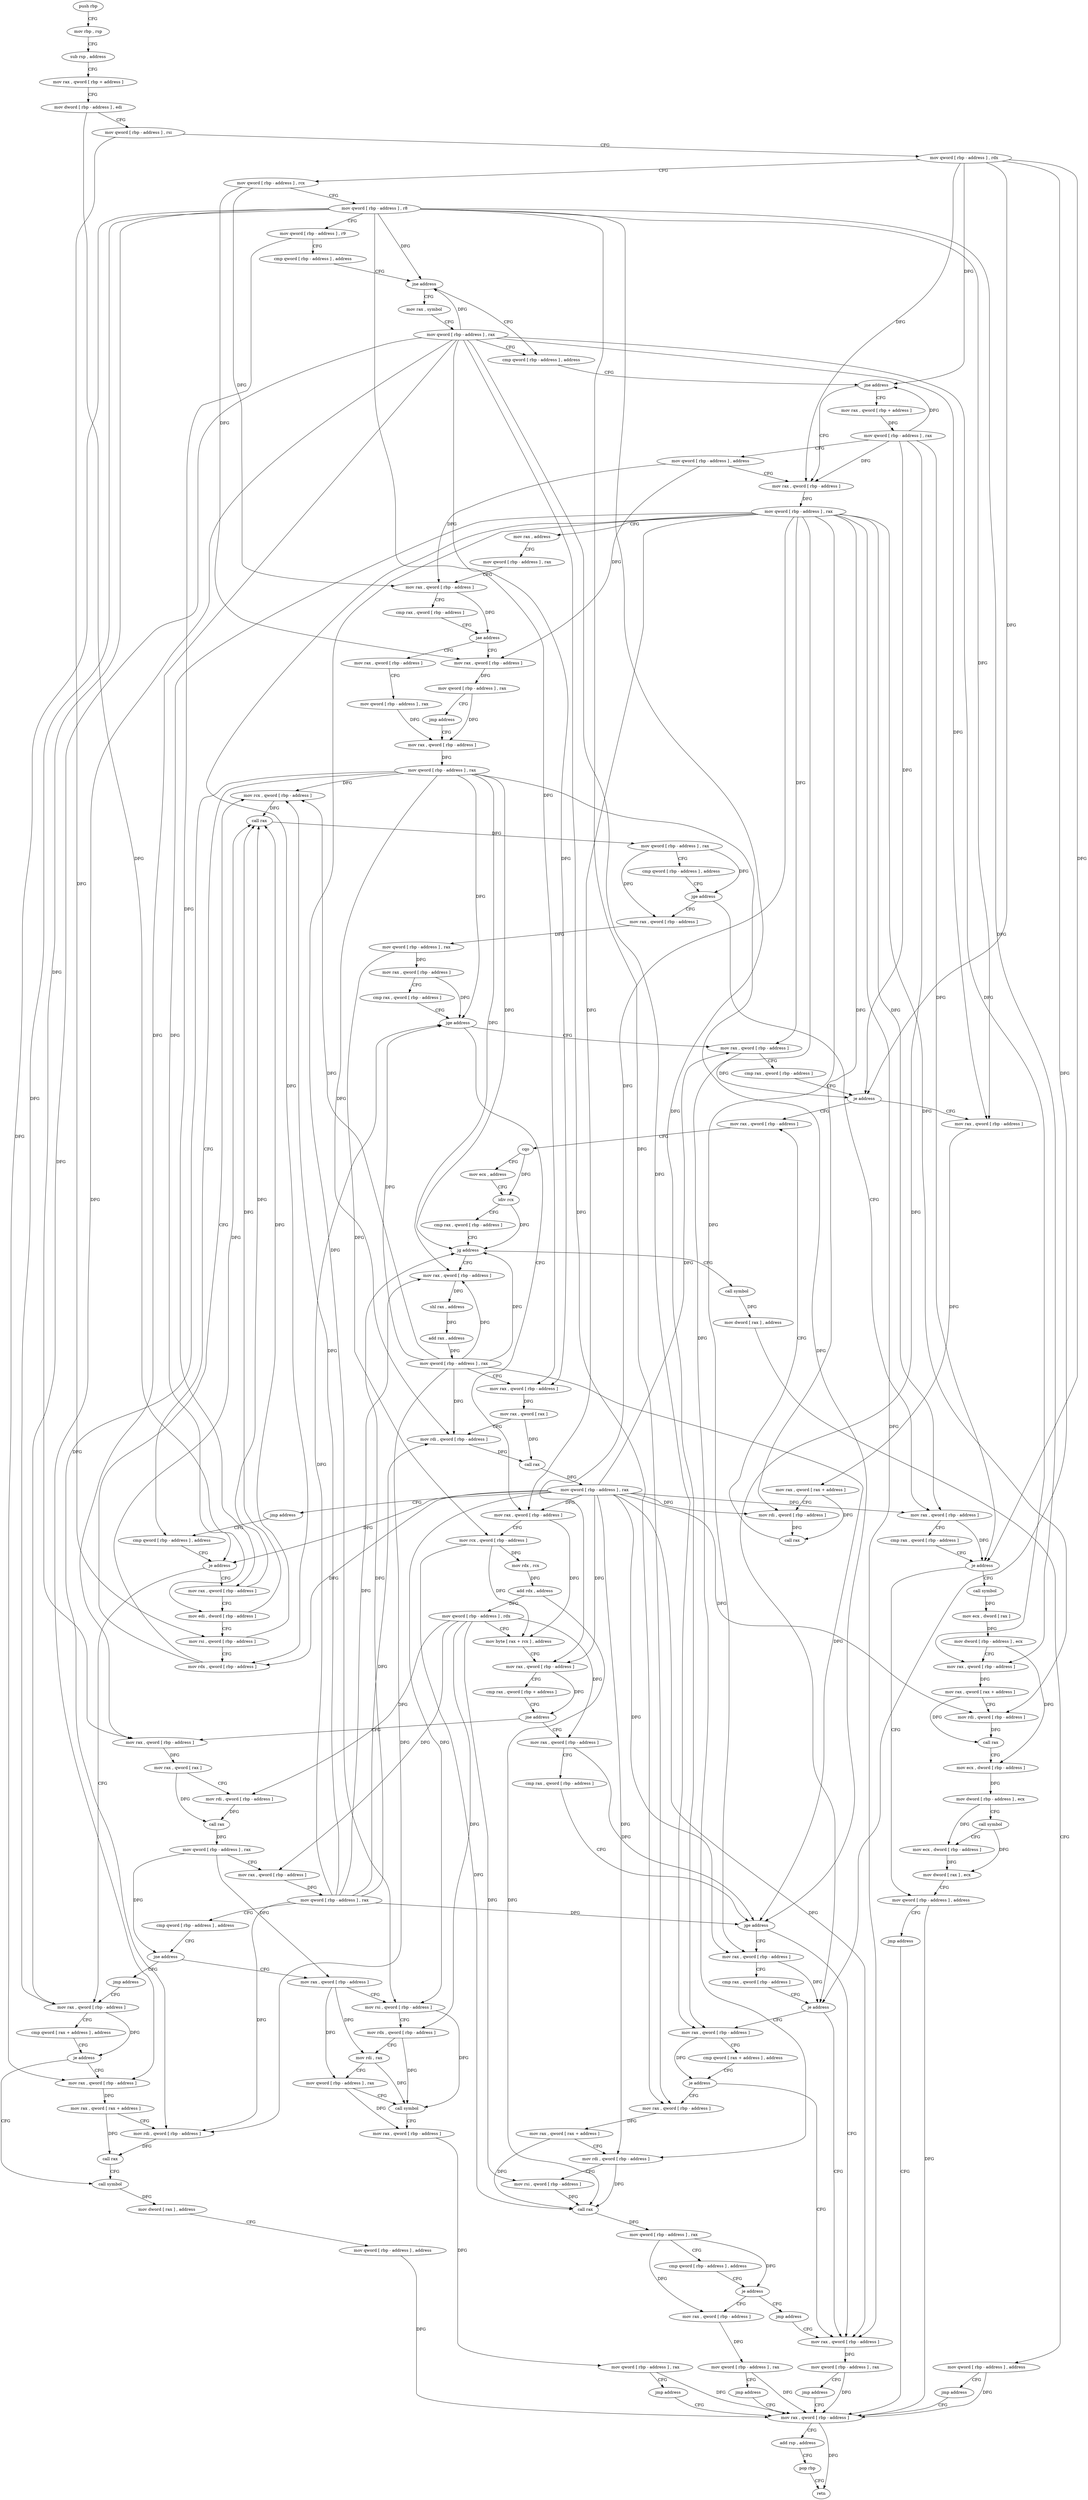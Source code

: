 digraph "func" {
"4304032" [label = "push rbp" ]
"4304033" [label = "mov rbp , rsp" ]
"4304036" [label = "sub rsp , address" ]
"4304043" [label = "mov rax , qword [ rbp + address ]" ]
"4304047" [label = "mov dword [ rbp - address ] , edi" ]
"4304050" [label = "mov qword [ rbp - address ] , rsi" ]
"4304054" [label = "mov qword [ rbp - address ] , rdx" ]
"4304058" [label = "mov qword [ rbp - address ] , rcx" ]
"4304062" [label = "mov qword [ rbp - address ] , r8" ]
"4304066" [label = "mov qword [ rbp - address ] , r9" ]
"4304070" [label = "cmp qword [ rbp - address ] , address" ]
"4304075" [label = "jne address" ]
"4304095" [label = "cmp qword [ rbp - address ] , address" ]
"4304081" [label = "mov rax , symbol" ]
"4304100" [label = "jne address" ]
"4304122" [label = "mov rax , qword [ rbp - address ]" ]
"4304106" [label = "mov rax , qword [ rbp + address ]" ]
"4304091" [label = "mov qword [ rbp - address ] , rax" ]
"4304126" [label = "mov qword [ rbp - address ] , rax" ]
"4304130" [label = "mov rax , address" ]
"4304140" [label = "mov qword [ rbp - address ] , rax" ]
"4304144" [label = "mov rax , qword [ rbp - address ]" ]
"4304148" [label = "cmp rax , qword [ rbp - address ]" ]
"4304152" [label = "jae address" ]
"4304171" [label = "mov rax , qword [ rbp - address ]" ]
"4304158" [label = "mov rax , qword [ rbp - address ]" ]
"4304110" [label = "mov qword [ rbp - address ] , rax" ]
"4304114" [label = "mov qword [ rbp - address ] , address" ]
"4304175" [label = "mov qword [ rbp - address ] , rax" ]
"4304179" [label = "mov rax , qword [ rbp - address ]" ]
"4304162" [label = "mov qword [ rbp - address ] , rax" ]
"4304166" [label = "jmp address" ]
"4304676" [label = "mov rax , qword [ rbp - address ]" ]
"4304680" [label = "cmp qword [ rax + address ] , address" ]
"4304685" [label = "je address" ]
"4304705" [label = "call symbol" ]
"4304691" [label = "mov rax , qword [ rbp - address ]" ]
"4304198" [label = "mov rax , qword [ rbp - address ]" ]
"4304202" [label = "mov edi , dword [ rbp - address ]" ]
"4304205" [label = "mov rsi , qword [ rbp - address ]" ]
"4304209" [label = "mov rdx , qword [ rbp - address ]" ]
"4304213" [label = "mov rcx , qword [ rbp - address ]" ]
"4304217" [label = "call rax" ]
"4304219" [label = "mov qword [ rbp - address ] , rax" ]
"4304223" [label = "cmp qword [ rbp - address ] , address" ]
"4304228" [label = "jge address" ]
"4304307" [label = "mov rax , qword [ rbp - address ]" ]
"4304234" [label = "mov rax , qword [ rbp - address ]" ]
"4304183" [label = "mov qword [ rbp - address ] , rax" ]
"4304187" [label = "cmp qword [ rbp - address ] , address" ]
"4304710" [label = "mov dword [ rax ] , address" ]
"4304716" [label = "mov qword [ rbp - address ] , address" ]
"4304724" [label = "mov rax , qword [ rbp - address ]" ]
"4304695" [label = "mov rax , qword [ rax + address ]" ]
"4304699" [label = "mov rdi , qword [ rbp - address ]" ]
"4304703" [label = "call rax" ]
"4304311" [label = "mov qword [ rbp - address ] , rax" ]
"4304315" [label = "mov rax , qword [ rbp - address ]" ]
"4304319" [label = "cmp rax , qword [ rbp - address ]" ]
"4304323" [label = "jge address" ]
"4304560" [label = "mov rax , qword [ rbp - address ]" ]
"4304329" [label = "mov rax , qword [ rbp - address ]" ]
"4304238" [label = "cmp rax , qword [ rbp - address ]" ]
"4304242" [label = "je address" ]
"4304294" [label = "mov qword [ rbp - address ] , address" ]
"4304248" [label = "call symbol" ]
"4304564" [label = "cmp rax , qword [ rbp - address ]" ]
"4304568" [label = "je address" ]
"4304588" [label = "mov rax , qword [ rbp - address ]" ]
"4304574" [label = "mov rax , qword [ rbp - address ]" ]
"4304333" [label = "mov rcx , qword [ rbp - address ]" ]
"4304337" [label = "mov rdx , rcx" ]
"4304340" [label = "add rdx , address" ]
"4304347" [label = "mov qword [ rbp - address ] , rdx" ]
"4304351" [label = "mov byte [ rax + rcx ] , address" ]
"4304355" [label = "mov rax , qword [ rbp - address ]" ]
"4304359" [label = "cmp rax , qword [ rbp + address ]" ]
"4304363" [label = "jne address" ]
"4304453" [label = "mov rax , qword [ rbp - address ]" ]
"4304369" [label = "mov rax , qword [ rbp - address ]" ]
"4304302" [label = "jmp address" ]
"4304253" [label = "mov ecx , dword [ rax ]" ]
"4304255" [label = "mov dword [ rbp - address ] , ecx" ]
"4304258" [label = "mov rax , qword [ rbp - address ]" ]
"4304262" [label = "mov rax , qword [ rax + address ]" ]
"4304266" [label = "mov rdi , qword [ rbp - address ]" ]
"4304270" [label = "call rax" ]
"4304272" [label = "mov ecx , dword [ rbp - address ]" ]
"4304275" [label = "mov dword [ rbp - address ] , ecx" ]
"4304281" [label = "call symbol" ]
"4304286" [label = "mov ecx , dword [ rbp - address ]" ]
"4304292" [label = "mov dword [ rax ] , ecx" ]
"4304592" [label = "cqo" ]
"4304594" [label = "mov ecx , address" ]
"4304599" [label = "idiv rcx" ]
"4304602" [label = "cmp rax , qword [ rbp - address ]" ]
"4304606" [label = "jg address" ]
"4304636" [label = "mov rax , qword [ rbp - address ]" ]
"4304612" [label = "call symbol" ]
"4304578" [label = "mov rax , qword [ rax + address ]" ]
"4304582" [label = "mov rdi , qword [ rbp - address ]" ]
"4304586" [label = "call rax" ]
"4304457" [label = "cmp rax , qword [ rbp - address ]" ]
"4304461" [label = "jge address" ]
"4304547" [label = "mov rax , qword [ rbp - address ]" ]
"4304467" [label = "mov rax , qword [ rbp - address ]" ]
"4304373" [label = "mov rax , qword [ rax ]" ]
"4304376" [label = "mov rdi , qword [ rbp - address ]" ]
"4304380" [label = "call rax" ]
"4304382" [label = "mov qword [ rbp - address ] , rax" ]
"4304386" [label = "mov rax , qword [ rbp - address ]" ]
"4304390" [label = "mov qword [ rbp - address ] , rax" ]
"4304394" [label = "cmp qword [ rbp - address ] , address" ]
"4304399" [label = "jne address" ]
"4304410" [label = "mov rax , qword [ rbp - address ]" ]
"4304405" [label = "jmp address" ]
"4304728" [label = "add rsp , address" ]
"4304735" [label = "pop rbp" ]
"4304736" [label = "retn" ]
"4304640" [label = "shl rax , address" ]
"4304644" [label = "add rax , address" ]
"4304650" [label = "mov qword [ rbp - address ] , rax" ]
"4304654" [label = "mov rax , qword [ rbp - address ]" ]
"4304658" [label = "mov rax , qword [ rax ]" ]
"4304661" [label = "mov rdi , qword [ rbp - address ]" ]
"4304665" [label = "call rax" ]
"4304667" [label = "mov qword [ rbp - address ] , rax" ]
"4304671" [label = "jmp address" ]
"4304617" [label = "mov dword [ rax ] , address" ]
"4304623" [label = "mov qword [ rbp - address ] , address" ]
"4304631" [label = "jmp address" ]
"4304551" [label = "mov qword [ rbp - address ] , rax" ]
"4304555" [label = "jmp address" ]
"4304471" [label = "cmp rax , qword [ rbp - address ]" ]
"4304475" [label = "je address" ]
"4304481" [label = "mov rax , qword [ rbp - address ]" ]
"4304414" [label = "mov rsi , qword [ rbp - address ]" ]
"4304418" [label = "mov rdx , qword [ rbp - address ]" ]
"4304422" [label = "mov rdi , rax" ]
"4304425" [label = "mov qword [ rbp - address ] , rax" ]
"4304432" [label = "call symbol" ]
"4304437" [label = "mov rax , qword [ rbp - address ]" ]
"4304444" [label = "mov qword [ rbp - address ] , rax" ]
"4304448" [label = "jmp address" ]
"4304192" [label = "je address" ]
"4304485" [label = "cmp qword [ rax + address ] , address" ]
"4304490" [label = "je address" ]
"4304496" [label = "mov rax , qword [ rbp - address ]" ]
"4304500" [label = "mov rax , qword [ rax + address ]" ]
"4304504" [label = "mov rdi , qword [ rbp - address ]" ]
"4304508" [label = "mov rsi , qword [ rbp - address ]" ]
"4304512" [label = "call rax" ]
"4304514" [label = "mov qword [ rbp - address ] , rax" ]
"4304518" [label = "cmp qword [ rbp - address ] , address" ]
"4304523" [label = "je address" ]
"4304542" [label = "jmp address" ]
"4304529" [label = "mov rax , qword [ rbp - address ]" ]
"4304533" [label = "mov qword [ rbp - address ] , rax" ]
"4304537" [label = "jmp address" ]
"4304032" -> "4304033" [ label = "CFG" ]
"4304033" -> "4304036" [ label = "CFG" ]
"4304036" -> "4304043" [ label = "CFG" ]
"4304043" -> "4304047" [ label = "CFG" ]
"4304047" -> "4304050" [ label = "CFG" ]
"4304047" -> "4304202" [ label = "DFG" ]
"4304050" -> "4304054" [ label = "CFG" ]
"4304050" -> "4304205" [ label = "DFG" ]
"4304054" -> "4304058" [ label = "CFG" ]
"4304054" -> "4304100" [ label = "DFG" ]
"4304054" -> "4304122" [ label = "DFG" ]
"4304054" -> "4304242" [ label = "DFG" ]
"4304054" -> "4304568" [ label = "DFG" ]
"4304054" -> "4304475" [ label = "DFG" ]
"4304058" -> "4304062" [ label = "CFG" ]
"4304058" -> "4304144" [ label = "DFG" ]
"4304058" -> "4304158" [ label = "DFG" ]
"4304062" -> "4304066" [ label = "CFG" ]
"4304062" -> "4304075" [ label = "DFG" ]
"4304062" -> "4304676" [ label = "DFG" ]
"4304062" -> "4304691" [ label = "DFG" ]
"4304062" -> "4304258" [ label = "DFG" ]
"4304062" -> "4304574" [ label = "DFG" ]
"4304062" -> "4304369" [ label = "DFG" ]
"4304062" -> "4304654" [ label = "DFG" ]
"4304062" -> "4304481" [ label = "DFG" ]
"4304062" -> "4304496" [ label = "DFG" ]
"4304066" -> "4304070" [ label = "CFG" ]
"4304066" -> "4304198" [ label = "DFG" ]
"4304070" -> "4304075" [ label = "CFG" ]
"4304075" -> "4304095" [ label = "CFG" ]
"4304075" -> "4304081" [ label = "CFG" ]
"4304095" -> "4304100" [ label = "CFG" ]
"4304081" -> "4304091" [ label = "CFG" ]
"4304100" -> "4304122" [ label = "CFG" ]
"4304100" -> "4304106" [ label = "CFG" ]
"4304122" -> "4304126" [ label = "DFG" ]
"4304106" -> "4304110" [ label = "DFG" ]
"4304091" -> "4304095" [ label = "CFG" ]
"4304091" -> "4304075" [ label = "DFG" ]
"4304091" -> "4304676" [ label = "DFG" ]
"4304091" -> "4304691" [ label = "DFG" ]
"4304091" -> "4304258" [ label = "DFG" ]
"4304091" -> "4304574" [ label = "DFG" ]
"4304091" -> "4304369" [ label = "DFG" ]
"4304091" -> "4304654" [ label = "DFG" ]
"4304091" -> "4304481" [ label = "DFG" ]
"4304091" -> "4304496" [ label = "DFG" ]
"4304126" -> "4304130" [ label = "CFG" ]
"4304126" -> "4304192" [ label = "DFG" ]
"4304126" -> "4304209" [ label = "DFG" ]
"4304126" -> "4304234" [ label = "DFG" ]
"4304126" -> "4304560" [ label = "DFG" ]
"4304126" -> "4304329" [ label = "DFG" ]
"4304126" -> "4304355" [ label = "DFG" ]
"4304126" -> "4304266" [ label = "DFG" ]
"4304126" -> "4304582" [ label = "DFG" ]
"4304126" -> "4304547" [ label = "DFG" ]
"4304126" -> "4304467" [ label = "DFG" ]
"4304126" -> "4304414" [ label = "DFG" ]
"4304126" -> "4304504" [ label = "DFG" ]
"4304130" -> "4304140" [ label = "CFG" ]
"4304140" -> "4304144" [ label = "CFG" ]
"4304144" -> "4304148" [ label = "CFG" ]
"4304144" -> "4304152" [ label = "DFG" ]
"4304148" -> "4304152" [ label = "CFG" ]
"4304152" -> "4304171" [ label = "CFG" ]
"4304152" -> "4304158" [ label = "CFG" ]
"4304171" -> "4304175" [ label = "CFG" ]
"4304158" -> "4304162" [ label = "DFG" ]
"4304110" -> "4304114" [ label = "CFG" ]
"4304110" -> "4304100" [ label = "DFG" ]
"4304110" -> "4304122" [ label = "DFG" ]
"4304110" -> "4304242" [ label = "DFG" ]
"4304110" -> "4304568" [ label = "DFG" ]
"4304110" -> "4304475" [ label = "DFG" ]
"4304114" -> "4304122" [ label = "CFG" ]
"4304114" -> "4304144" [ label = "DFG" ]
"4304114" -> "4304158" [ label = "DFG" ]
"4304175" -> "4304179" [ label = "DFG" ]
"4304179" -> "4304183" [ label = "DFG" ]
"4304162" -> "4304166" [ label = "CFG" ]
"4304162" -> "4304179" [ label = "DFG" ]
"4304166" -> "4304179" [ label = "CFG" ]
"4304676" -> "4304680" [ label = "CFG" ]
"4304676" -> "4304685" [ label = "DFG" ]
"4304680" -> "4304685" [ label = "CFG" ]
"4304685" -> "4304705" [ label = "CFG" ]
"4304685" -> "4304691" [ label = "CFG" ]
"4304705" -> "4304710" [ label = "DFG" ]
"4304691" -> "4304695" [ label = "DFG" ]
"4304198" -> "4304202" [ label = "CFG" ]
"4304198" -> "4304217" [ label = "DFG" ]
"4304202" -> "4304205" [ label = "CFG" ]
"4304202" -> "4304217" [ label = "DFG" ]
"4304205" -> "4304209" [ label = "CFG" ]
"4304205" -> "4304217" [ label = "DFG" ]
"4304209" -> "4304213" [ label = "CFG" ]
"4304209" -> "4304217" [ label = "DFG" ]
"4304213" -> "4304217" [ label = "DFG" ]
"4304217" -> "4304219" [ label = "DFG" ]
"4304219" -> "4304223" [ label = "CFG" ]
"4304219" -> "4304228" [ label = "DFG" ]
"4304219" -> "4304307" [ label = "DFG" ]
"4304223" -> "4304228" [ label = "CFG" ]
"4304228" -> "4304307" [ label = "CFG" ]
"4304228" -> "4304234" [ label = "CFG" ]
"4304307" -> "4304311" [ label = "DFG" ]
"4304234" -> "4304238" [ label = "CFG" ]
"4304234" -> "4304242" [ label = "DFG" ]
"4304183" -> "4304187" [ label = "CFG" ]
"4304183" -> "4304213" [ label = "DFG" ]
"4304183" -> "4304699" [ label = "DFG" ]
"4304183" -> "4304323" [ label = "DFG" ]
"4304183" -> "4304606" [ label = "DFG" ]
"4304183" -> "4304461" [ label = "DFG" ]
"4304183" -> "4304636" [ label = "DFG" ]
"4304183" -> "4304661" [ label = "DFG" ]
"4304187" -> "4304192" [ label = "CFG" ]
"4304710" -> "4304716" [ label = "CFG" ]
"4304716" -> "4304724" [ label = "DFG" ]
"4304724" -> "4304728" [ label = "CFG" ]
"4304724" -> "4304736" [ label = "DFG" ]
"4304695" -> "4304699" [ label = "CFG" ]
"4304695" -> "4304703" [ label = "DFG" ]
"4304699" -> "4304703" [ label = "DFG" ]
"4304703" -> "4304705" [ label = "CFG" ]
"4304311" -> "4304315" [ label = "DFG" ]
"4304311" -> "4304333" [ label = "DFG" ]
"4304315" -> "4304319" [ label = "CFG" ]
"4304315" -> "4304323" [ label = "DFG" ]
"4304319" -> "4304323" [ label = "CFG" ]
"4304323" -> "4304560" [ label = "CFG" ]
"4304323" -> "4304329" [ label = "CFG" ]
"4304560" -> "4304564" [ label = "CFG" ]
"4304560" -> "4304568" [ label = "DFG" ]
"4304329" -> "4304333" [ label = "CFG" ]
"4304329" -> "4304351" [ label = "DFG" ]
"4304238" -> "4304242" [ label = "CFG" ]
"4304242" -> "4304294" [ label = "CFG" ]
"4304242" -> "4304248" [ label = "CFG" ]
"4304294" -> "4304302" [ label = "CFG" ]
"4304294" -> "4304724" [ label = "DFG" ]
"4304248" -> "4304253" [ label = "DFG" ]
"4304564" -> "4304568" [ label = "CFG" ]
"4304568" -> "4304588" [ label = "CFG" ]
"4304568" -> "4304574" [ label = "CFG" ]
"4304588" -> "4304592" [ label = "CFG" ]
"4304574" -> "4304578" [ label = "DFG" ]
"4304333" -> "4304337" [ label = "DFG" ]
"4304333" -> "4304351" [ label = "DFG" ]
"4304333" -> "4304512" [ label = "DFG" ]
"4304337" -> "4304340" [ label = "DFG" ]
"4304340" -> "4304347" [ label = "DFG" ]
"4304340" -> "4304512" [ label = "DFG" ]
"4304347" -> "4304351" [ label = "CFG" ]
"4304347" -> "4304453" [ label = "DFG" ]
"4304347" -> "4304376" [ label = "DFG" ]
"4304347" -> "4304386" [ label = "DFG" ]
"4304347" -> "4304418" [ label = "DFG" ]
"4304347" -> "4304508" [ label = "DFG" ]
"4304351" -> "4304355" [ label = "CFG" ]
"4304355" -> "4304359" [ label = "CFG" ]
"4304355" -> "4304363" [ label = "DFG" ]
"4304359" -> "4304363" [ label = "CFG" ]
"4304363" -> "4304453" [ label = "CFG" ]
"4304363" -> "4304369" [ label = "CFG" ]
"4304453" -> "4304457" [ label = "CFG" ]
"4304453" -> "4304461" [ label = "DFG" ]
"4304369" -> "4304373" [ label = "DFG" ]
"4304302" -> "4304724" [ label = "CFG" ]
"4304253" -> "4304255" [ label = "DFG" ]
"4304255" -> "4304258" [ label = "CFG" ]
"4304255" -> "4304272" [ label = "DFG" ]
"4304258" -> "4304262" [ label = "DFG" ]
"4304262" -> "4304266" [ label = "CFG" ]
"4304262" -> "4304270" [ label = "DFG" ]
"4304266" -> "4304270" [ label = "DFG" ]
"4304270" -> "4304272" [ label = "CFG" ]
"4304272" -> "4304275" [ label = "DFG" ]
"4304275" -> "4304281" [ label = "CFG" ]
"4304275" -> "4304286" [ label = "DFG" ]
"4304281" -> "4304286" [ label = "CFG" ]
"4304281" -> "4304292" [ label = "DFG" ]
"4304286" -> "4304292" [ label = "DFG" ]
"4304292" -> "4304294" [ label = "CFG" ]
"4304592" -> "4304594" [ label = "CFG" ]
"4304592" -> "4304599" [ label = "DFG" ]
"4304594" -> "4304599" [ label = "CFG" ]
"4304599" -> "4304602" [ label = "CFG" ]
"4304599" -> "4304606" [ label = "DFG" ]
"4304602" -> "4304606" [ label = "CFG" ]
"4304606" -> "4304636" [ label = "CFG" ]
"4304606" -> "4304612" [ label = "CFG" ]
"4304636" -> "4304640" [ label = "DFG" ]
"4304612" -> "4304617" [ label = "DFG" ]
"4304578" -> "4304582" [ label = "CFG" ]
"4304578" -> "4304586" [ label = "DFG" ]
"4304582" -> "4304586" [ label = "DFG" ]
"4304586" -> "4304588" [ label = "CFG" ]
"4304457" -> "4304461" [ label = "CFG" ]
"4304461" -> "4304547" [ label = "CFG" ]
"4304461" -> "4304467" [ label = "CFG" ]
"4304547" -> "4304551" [ label = "DFG" ]
"4304467" -> "4304471" [ label = "CFG" ]
"4304467" -> "4304475" [ label = "DFG" ]
"4304373" -> "4304376" [ label = "CFG" ]
"4304373" -> "4304380" [ label = "DFG" ]
"4304376" -> "4304380" [ label = "DFG" ]
"4304380" -> "4304382" [ label = "DFG" ]
"4304382" -> "4304386" [ label = "CFG" ]
"4304382" -> "4304399" [ label = "DFG" ]
"4304382" -> "4304410" [ label = "DFG" ]
"4304386" -> "4304390" [ label = "DFG" ]
"4304390" -> "4304394" [ label = "CFG" ]
"4304390" -> "4304213" [ label = "DFG" ]
"4304390" -> "4304699" [ label = "DFG" ]
"4304390" -> "4304323" [ label = "DFG" ]
"4304390" -> "4304606" [ label = "DFG" ]
"4304390" -> "4304461" [ label = "DFG" ]
"4304390" -> "4304636" [ label = "DFG" ]
"4304390" -> "4304661" [ label = "DFG" ]
"4304394" -> "4304399" [ label = "CFG" ]
"4304399" -> "4304410" [ label = "CFG" ]
"4304399" -> "4304405" [ label = "CFG" ]
"4304410" -> "4304414" [ label = "CFG" ]
"4304410" -> "4304422" [ label = "DFG" ]
"4304410" -> "4304425" [ label = "DFG" ]
"4304405" -> "4304676" [ label = "CFG" ]
"4304728" -> "4304735" [ label = "CFG" ]
"4304735" -> "4304736" [ label = "CFG" ]
"4304640" -> "4304644" [ label = "DFG" ]
"4304644" -> "4304650" [ label = "DFG" ]
"4304650" -> "4304654" [ label = "CFG" ]
"4304650" -> "4304213" [ label = "DFG" ]
"4304650" -> "4304699" [ label = "DFG" ]
"4304650" -> "4304323" [ label = "DFG" ]
"4304650" -> "4304606" [ label = "DFG" ]
"4304650" -> "4304461" [ label = "DFG" ]
"4304650" -> "4304636" [ label = "DFG" ]
"4304650" -> "4304661" [ label = "DFG" ]
"4304654" -> "4304658" [ label = "DFG" ]
"4304658" -> "4304661" [ label = "CFG" ]
"4304658" -> "4304665" [ label = "DFG" ]
"4304661" -> "4304665" [ label = "DFG" ]
"4304665" -> "4304667" [ label = "DFG" ]
"4304667" -> "4304671" [ label = "CFG" ]
"4304667" -> "4304192" [ label = "DFG" ]
"4304667" -> "4304209" [ label = "DFG" ]
"4304667" -> "4304234" [ label = "DFG" ]
"4304667" -> "4304560" [ label = "DFG" ]
"4304667" -> "4304329" [ label = "DFG" ]
"4304667" -> "4304355" [ label = "DFG" ]
"4304667" -> "4304266" [ label = "DFG" ]
"4304667" -> "4304582" [ label = "DFG" ]
"4304667" -> "4304547" [ label = "DFG" ]
"4304667" -> "4304467" [ label = "DFG" ]
"4304667" -> "4304414" [ label = "DFG" ]
"4304667" -> "4304504" [ label = "DFG" ]
"4304671" -> "4304187" [ label = "CFG" ]
"4304617" -> "4304623" [ label = "CFG" ]
"4304623" -> "4304631" [ label = "CFG" ]
"4304623" -> "4304724" [ label = "DFG" ]
"4304631" -> "4304724" [ label = "CFG" ]
"4304551" -> "4304555" [ label = "CFG" ]
"4304551" -> "4304724" [ label = "DFG" ]
"4304555" -> "4304724" [ label = "CFG" ]
"4304471" -> "4304475" [ label = "CFG" ]
"4304475" -> "4304547" [ label = "CFG" ]
"4304475" -> "4304481" [ label = "CFG" ]
"4304481" -> "4304485" [ label = "CFG" ]
"4304481" -> "4304490" [ label = "DFG" ]
"4304414" -> "4304418" [ label = "CFG" ]
"4304414" -> "4304432" [ label = "DFG" ]
"4304418" -> "4304422" [ label = "CFG" ]
"4304418" -> "4304432" [ label = "DFG" ]
"4304422" -> "4304425" [ label = "CFG" ]
"4304422" -> "4304432" [ label = "DFG" ]
"4304425" -> "4304432" [ label = "CFG" ]
"4304425" -> "4304437" [ label = "DFG" ]
"4304432" -> "4304437" [ label = "CFG" ]
"4304437" -> "4304444" [ label = "DFG" ]
"4304444" -> "4304448" [ label = "CFG" ]
"4304444" -> "4304724" [ label = "DFG" ]
"4304448" -> "4304724" [ label = "CFG" ]
"4304192" -> "4304676" [ label = "CFG" ]
"4304192" -> "4304198" [ label = "CFG" ]
"4304485" -> "4304490" [ label = "CFG" ]
"4304490" -> "4304547" [ label = "CFG" ]
"4304490" -> "4304496" [ label = "CFG" ]
"4304496" -> "4304500" [ label = "DFG" ]
"4304500" -> "4304504" [ label = "CFG" ]
"4304500" -> "4304512" [ label = "DFG" ]
"4304504" -> "4304508" [ label = "CFG" ]
"4304504" -> "4304512" [ label = "DFG" ]
"4304508" -> "4304512" [ label = "DFG" ]
"4304512" -> "4304514" [ label = "DFG" ]
"4304514" -> "4304518" [ label = "CFG" ]
"4304514" -> "4304523" [ label = "DFG" ]
"4304514" -> "4304529" [ label = "DFG" ]
"4304518" -> "4304523" [ label = "CFG" ]
"4304523" -> "4304542" [ label = "CFG" ]
"4304523" -> "4304529" [ label = "CFG" ]
"4304542" -> "4304547" [ label = "CFG" ]
"4304529" -> "4304533" [ label = "DFG" ]
"4304533" -> "4304537" [ label = "CFG" ]
"4304533" -> "4304724" [ label = "DFG" ]
"4304537" -> "4304724" [ label = "CFG" ]
}
